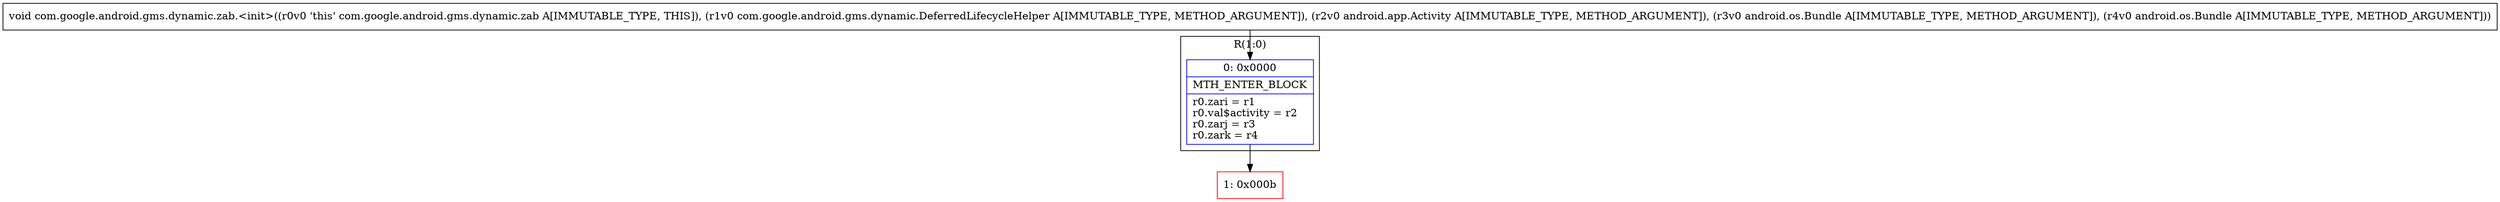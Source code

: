 digraph "CFG forcom.google.android.gms.dynamic.zab.\<init\>(Lcom\/google\/android\/gms\/dynamic\/DeferredLifecycleHelper;Landroid\/app\/Activity;Landroid\/os\/Bundle;Landroid\/os\/Bundle;)V" {
subgraph cluster_Region_2029627167 {
label = "R(1:0)";
node [shape=record,color=blue];
Node_0 [shape=record,label="{0\:\ 0x0000|MTH_ENTER_BLOCK\l|r0.zari = r1\lr0.val$activity = r2\lr0.zarj = r3\lr0.zark = r4\l}"];
}
Node_1 [shape=record,color=red,label="{1\:\ 0x000b}"];
MethodNode[shape=record,label="{void com.google.android.gms.dynamic.zab.\<init\>((r0v0 'this' com.google.android.gms.dynamic.zab A[IMMUTABLE_TYPE, THIS]), (r1v0 com.google.android.gms.dynamic.DeferredLifecycleHelper A[IMMUTABLE_TYPE, METHOD_ARGUMENT]), (r2v0 android.app.Activity A[IMMUTABLE_TYPE, METHOD_ARGUMENT]), (r3v0 android.os.Bundle A[IMMUTABLE_TYPE, METHOD_ARGUMENT]), (r4v0 android.os.Bundle A[IMMUTABLE_TYPE, METHOD_ARGUMENT])) }"];
MethodNode -> Node_0;
Node_0 -> Node_1;
}

